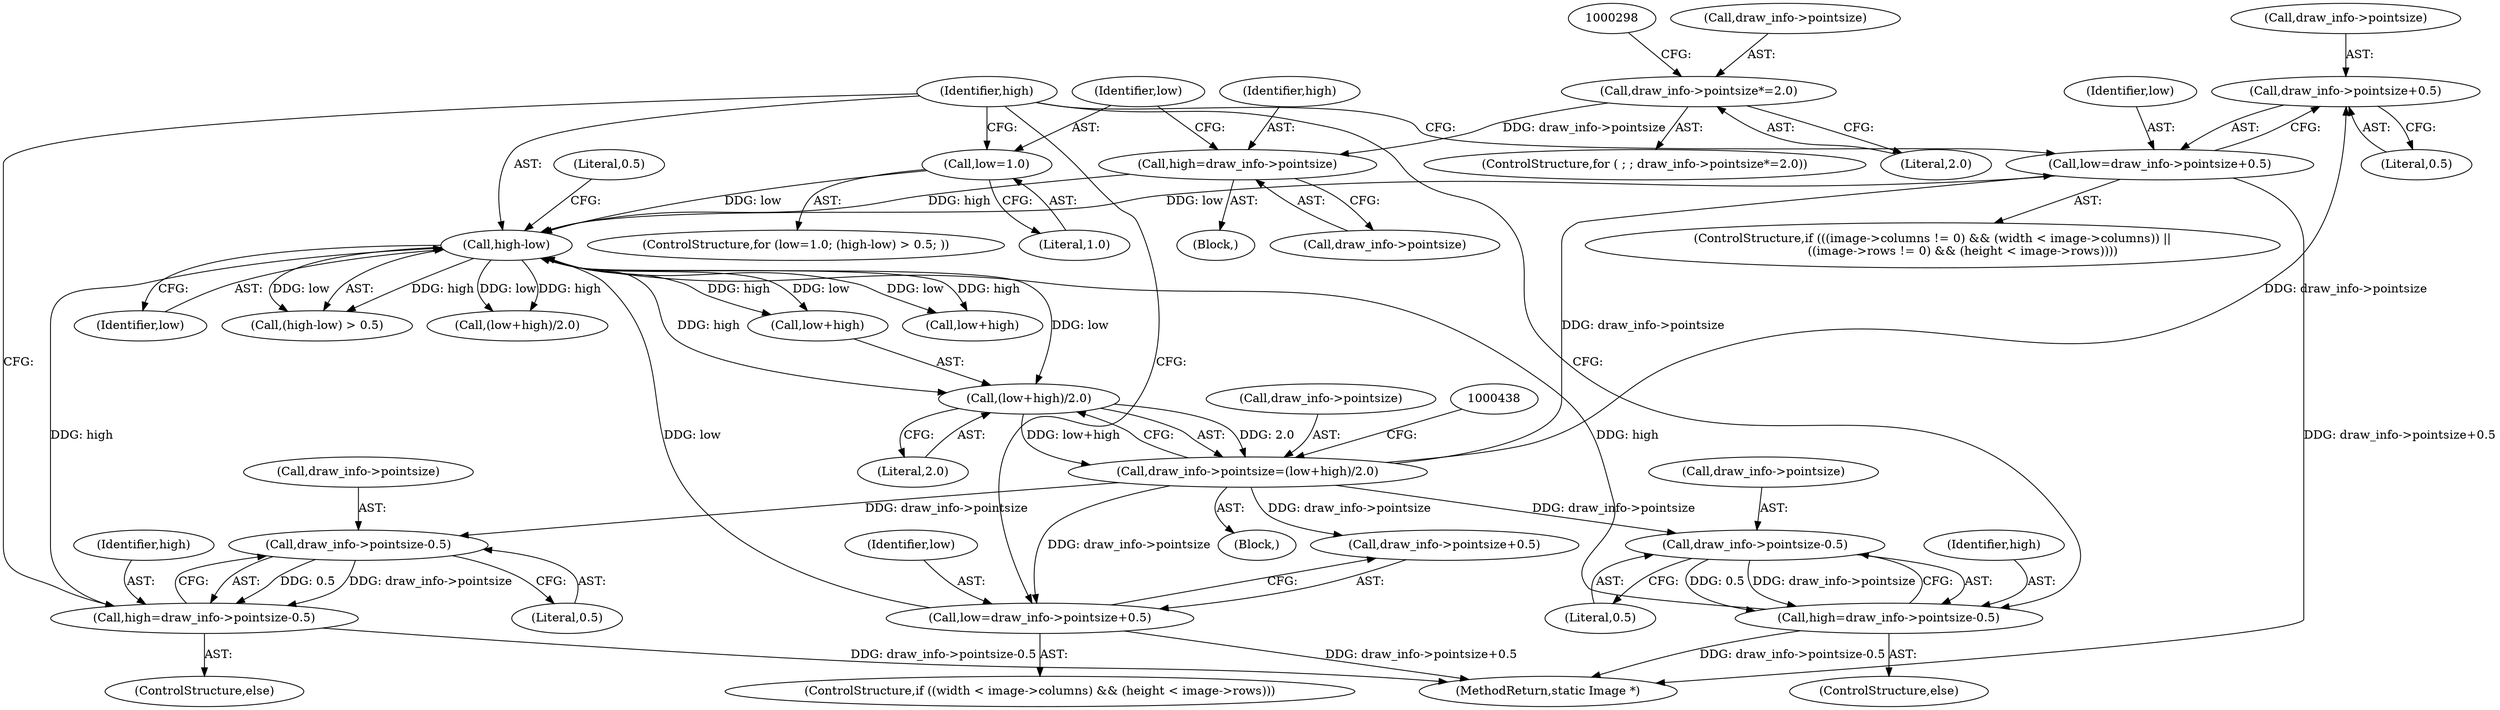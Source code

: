 digraph "0_ImageMagick_aeff00de228bc5a158c2a975ab47845d8a1db456_0@pointer" {
"1000568" [label="(Call,draw_info->pointsize+0.5)"];
"1000428" [label="(Call,draw_info->pointsize=(low+high)/2.0)"];
"1000432" [label="(Call,(low+high)/2.0)"];
"1000423" [label="(Call,high-low)"];
"1000574" [label="(Call,high=draw_info->pointsize-0.5)"];
"1000576" [label="(Call,draw_info->pointsize-0.5)"];
"1000413" [label="(Call,high=draw_info->pointsize)"];
"1000291" [label="(Call,draw_info->pointsize*=2.0)"];
"1000534" [label="(Call,high=draw_info->pointsize-0.5)"];
"1000536" [label="(Call,draw_info->pointsize-0.5)"];
"1000419" [label="(Call,low=1.0)"];
"1000566" [label="(Call,low=draw_info->pointsize+0.5)"];
"1000526" [label="(Call,low=draw_info->pointsize+0.5)"];
"1000576" [label="(Call,draw_info->pointsize-0.5)"];
"1000526" [label="(Call,low=draw_info->pointsize+0.5)"];
"1000580" [label="(Literal,0.5)"];
"1000533" [label="(ControlStructure,else)"];
"1000575" [label="(Identifier,high)"];
"1000535" [label="(Identifier,high)"];
"1000291" [label="(Call,draw_info->pointsize*=2.0)"];
"1000436" [label="(Literal,2.0)"];
"1000573" [label="(ControlStructure,else)"];
"1000420" [label="(Identifier,low)"];
"1000542" [label="(ControlStructure,if (((image->columns != 0) && (width < image->columns)) ||\n                ((image->rows != 0) && (height < image->rows))))"];
"1000568" [label="(Call,draw_info->pointsize+0.5)"];
"1000536" [label="(Call,draw_info->pointsize-0.5)"];
"1000295" [label="(Literal,2.0)"];
"1000424" [label="(Identifier,high)"];
"1000569" [label="(Call,draw_info->pointsize)"];
"1000433" [label="(Call,low+high)"];
"1000429" [label="(Call,draw_info->pointsize)"];
"1000534" [label="(Call,high=draw_info->pointsize-0.5)"];
"1000514" [label="(ControlStructure,if ((width < image->columns) && (height < image->rows)))"];
"1000292" [label="(Call,draw_info->pointsize)"];
"1000537" [label="(Call,draw_info->pointsize)"];
"1000567" [label="(Identifier,low)"];
"1000418" [label="(ControlStructure,for (low=1.0; (high-low) > 0.5; ))"];
"1000854" [label="(MethodReturn,static Image *)"];
"1000415" [label="(Call,draw_info->pointsize)"];
"1000419" [label="(Call,low=1.0)"];
"1000587" [label="(Call,low+high)"];
"1000566" [label="(Call,low=draw_info->pointsize+0.5)"];
"1000428" [label="(Call,draw_info->pointsize=(low+high)/2.0)"];
"1000577" [label="(Call,draw_info->pointsize)"];
"1000413" [label="(Call,high=draw_info->pointsize)"];
"1000290" [label="(ControlStructure,for ( ; ; draw_info->pointsize*=2.0))"];
"1000432" [label="(Call,(low+high)/2.0)"];
"1000528" [label="(Call,draw_info->pointsize+0.5)"];
"1000425" [label="(Identifier,low)"];
"1000287" [label="(Block,)"];
"1000421" [label="(Literal,1.0)"];
"1000574" [label="(Call,high=draw_info->pointsize-0.5)"];
"1000572" [label="(Literal,0.5)"];
"1000422" [label="(Call,(high-low) > 0.5)"];
"1000427" [label="(Block,)"];
"1000426" [label="(Literal,0.5)"];
"1000586" [label="(Call,(low+high)/2.0)"];
"1000540" [label="(Literal,0.5)"];
"1000423" [label="(Call,high-low)"];
"1000527" [label="(Identifier,low)"];
"1000414" [label="(Identifier,high)"];
"1000568" -> "1000566"  [label="AST: "];
"1000568" -> "1000572"  [label="CFG: "];
"1000569" -> "1000568"  [label="AST: "];
"1000572" -> "1000568"  [label="AST: "];
"1000566" -> "1000568"  [label="CFG: "];
"1000428" -> "1000568"  [label="DDG: draw_info->pointsize"];
"1000428" -> "1000427"  [label="AST: "];
"1000428" -> "1000432"  [label="CFG: "];
"1000429" -> "1000428"  [label="AST: "];
"1000432" -> "1000428"  [label="AST: "];
"1000438" -> "1000428"  [label="CFG: "];
"1000432" -> "1000428"  [label="DDG: low+high"];
"1000432" -> "1000428"  [label="DDG: 2.0"];
"1000428" -> "1000526"  [label="DDG: draw_info->pointsize"];
"1000428" -> "1000528"  [label="DDG: draw_info->pointsize"];
"1000428" -> "1000536"  [label="DDG: draw_info->pointsize"];
"1000428" -> "1000566"  [label="DDG: draw_info->pointsize"];
"1000428" -> "1000576"  [label="DDG: draw_info->pointsize"];
"1000432" -> "1000436"  [label="CFG: "];
"1000433" -> "1000432"  [label="AST: "];
"1000436" -> "1000432"  [label="AST: "];
"1000423" -> "1000432"  [label="DDG: low"];
"1000423" -> "1000432"  [label="DDG: high"];
"1000423" -> "1000422"  [label="AST: "];
"1000423" -> "1000425"  [label="CFG: "];
"1000424" -> "1000423"  [label="AST: "];
"1000425" -> "1000423"  [label="AST: "];
"1000426" -> "1000423"  [label="CFG: "];
"1000423" -> "1000422"  [label="DDG: high"];
"1000423" -> "1000422"  [label="DDG: low"];
"1000574" -> "1000423"  [label="DDG: high"];
"1000413" -> "1000423"  [label="DDG: high"];
"1000534" -> "1000423"  [label="DDG: high"];
"1000419" -> "1000423"  [label="DDG: low"];
"1000566" -> "1000423"  [label="DDG: low"];
"1000526" -> "1000423"  [label="DDG: low"];
"1000423" -> "1000433"  [label="DDG: low"];
"1000423" -> "1000433"  [label="DDG: high"];
"1000423" -> "1000586"  [label="DDG: low"];
"1000423" -> "1000586"  [label="DDG: high"];
"1000423" -> "1000587"  [label="DDG: low"];
"1000423" -> "1000587"  [label="DDG: high"];
"1000574" -> "1000573"  [label="AST: "];
"1000574" -> "1000576"  [label="CFG: "];
"1000575" -> "1000574"  [label="AST: "];
"1000576" -> "1000574"  [label="AST: "];
"1000424" -> "1000574"  [label="CFG: "];
"1000574" -> "1000854"  [label="DDG: draw_info->pointsize-0.5"];
"1000576" -> "1000574"  [label="DDG: draw_info->pointsize"];
"1000576" -> "1000574"  [label="DDG: 0.5"];
"1000576" -> "1000580"  [label="CFG: "];
"1000577" -> "1000576"  [label="AST: "];
"1000580" -> "1000576"  [label="AST: "];
"1000413" -> "1000287"  [label="AST: "];
"1000413" -> "1000415"  [label="CFG: "];
"1000414" -> "1000413"  [label="AST: "];
"1000415" -> "1000413"  [label="AST: "];
"1000420" -> "1000413"  [label="CFG: "];
"1000291" -> "1000413"  [label="DDG: draw_info->pointsize"];
"1000291" -> "1000290"  [label="AST: "];
"1000291" -> "1000295"  [label="CFG: "];
"1000292" -> "1000291"  [label="AST: "];
"1000295" -> "1000291"  [label="AST: "];
"1000298" -> "1000291"  [label="CFG: "];
"1000534" -> "1000533"  [label="AST: "];
"1000534" -> "1000536"  [label="CFG: "];
"1000535" -> "1000534"  [label="AST: "];
"1000536" -> "1000534"  [label="AST: "];
"1000424" -> "1000534"  [label="CFG: "];
"1000534" -> "1000854"  [label="DDG: draw_info->pointsize-0.5"];
"1000536" -> "1000534"  [label="DDG: draw_info->pointsize"];
"1000536" -> "1000534"  [label="DDG: 0.5"];
"1000536" -> "1000540"  [label="CFG: "];
"1000537" -> "1000536"  [label="AST: "];
"1000540" -> "1000536"  [label="AST: "];
"1000419" -> "1000418"  [label="AST: "];
"1000419" -> "1000421"  [label="CFG: "];
"1000420" -> "1000419"  [label="AST: "];
"1000421" -> "1000419"  [label="AST: "];
"1000424" -> "1000419"  [label="CFG: "];
"1000566" -> "1000542"  [label="AST: "];
"1000567" -> "1000566"  [label="AST: "];
"1000424" -> "1000566"  [label="CFG: "];
"1000566" -> "1000854"  [label="DDG: draw_info->pointsize+0.5"];
"1000526" -> "1000514"  [label="AST: "];
"1000526" -> "1000528"  [label="CFG: "];
"1000527" -> "1000526"  [label="AST: "];
"1000528" -> "1000526"  [label="AST: "];
"1000424" -> "1000526"  [label="CFG: "];
"1000526" -> "1000854"  [label="DDG: draw_info->pointsize+0.5"];
}
